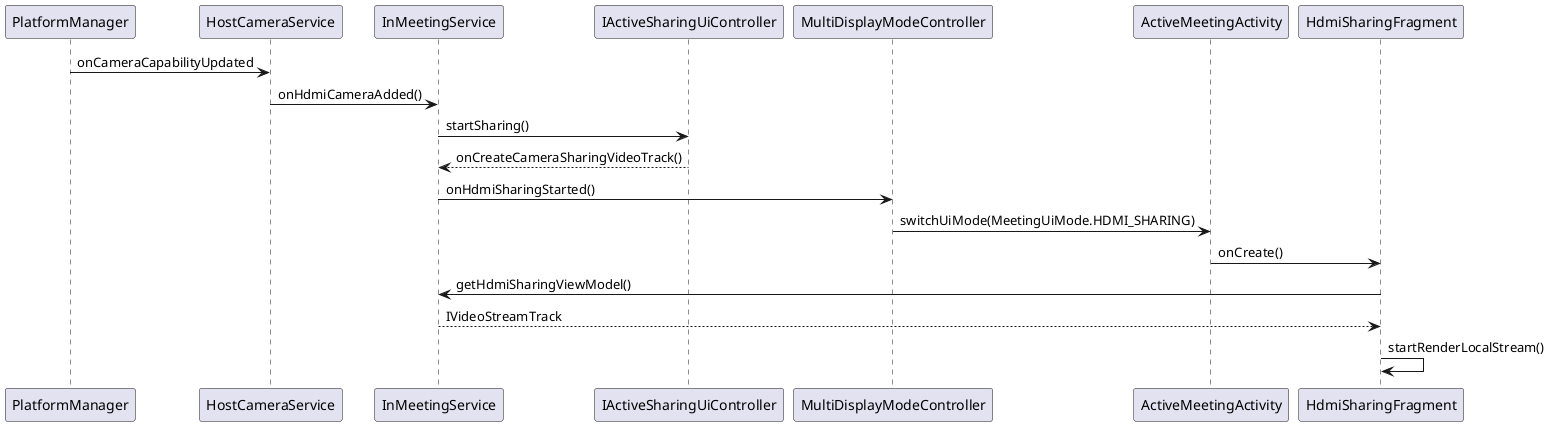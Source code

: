 @startuml

PlatformManager -> HostCameraService: onCameraCapabilityUpdated
HostCameraService -> InMeetingService: onHdmiCameraAdded()
InMeetingService -> IActiveSharingUiController: startSharing()
InMeetingService <-- IActiveSharingUiController: onCreateCameraSharingVideoTrack()
InMeetingService -> MultiDisplayModeController: onHdmiSharingStarted()
MultiDisplayModeController -> ActiveMeetingActivity: switchUiMode(MeetingUiMode.HDMI_SHARING)
ActiveMeetingActivity -> HdmiSharingFragment: onCreate()
HdmiSharingFragment -> InMeetingService: getHdmiSharingViewModel()
HdmiSharingFragment <-- InMeetingService: IVideoStreamTrack
HdmiSharingFragment -> HdmiSharingFragment: startRenderLocalStream()

@enduml
